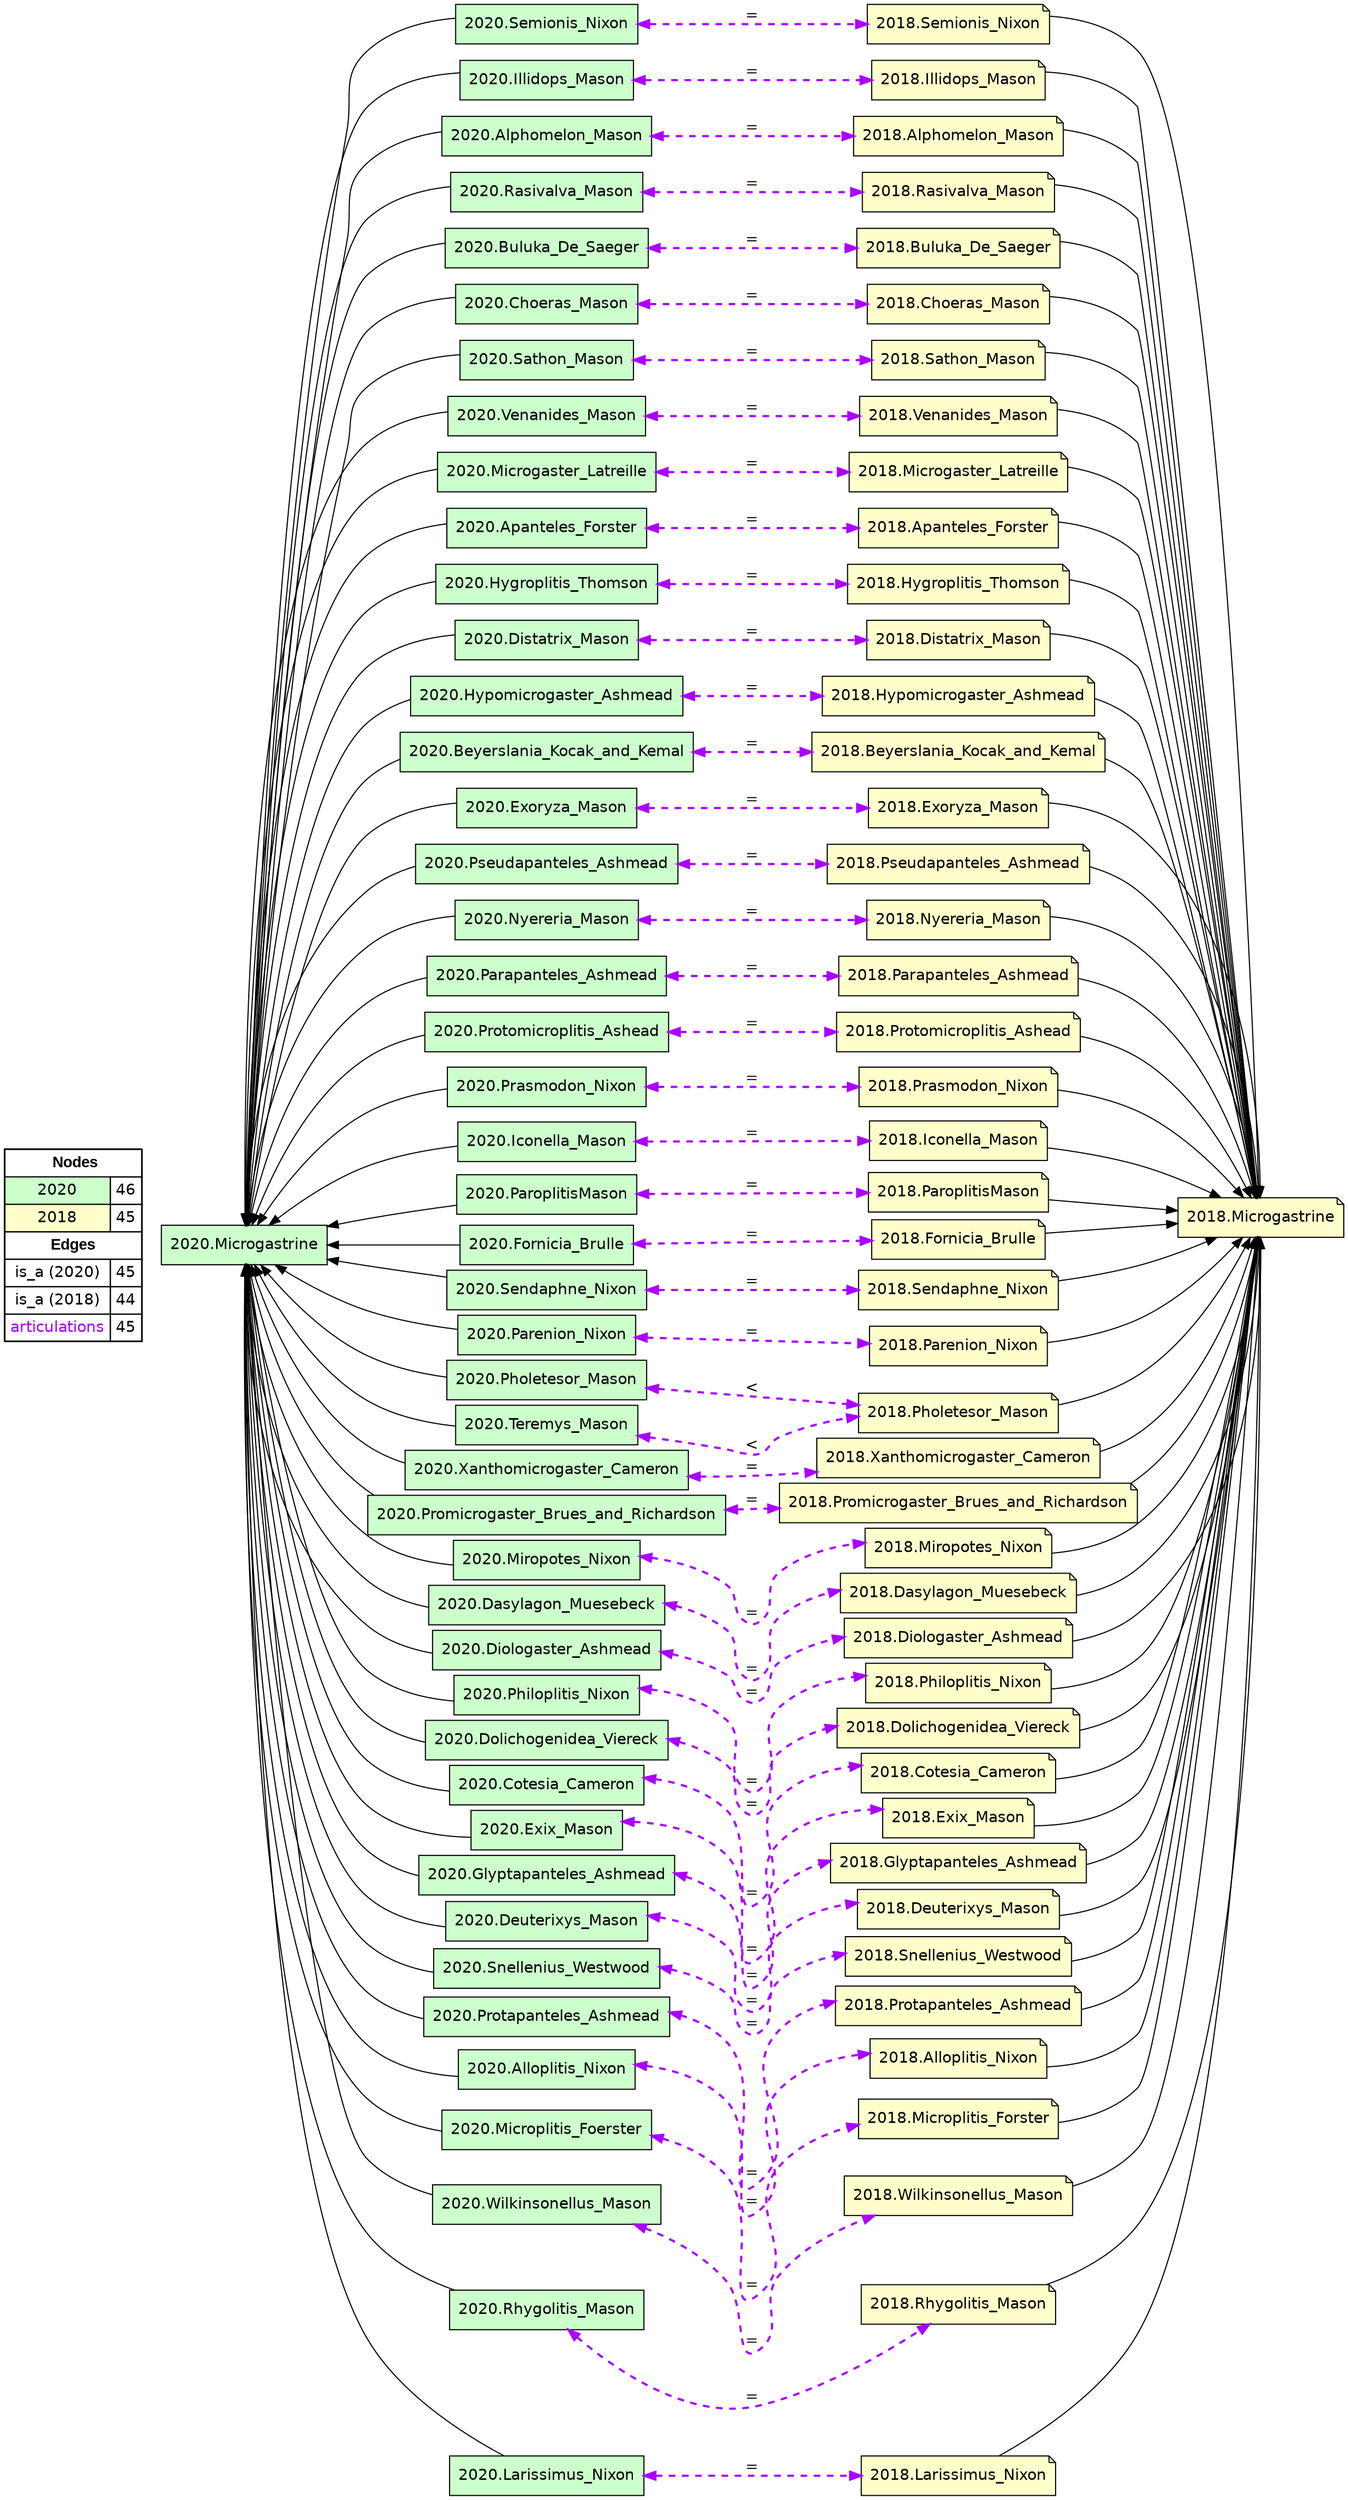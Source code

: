 digraph{
rankdir=LR
node[shape=circle style=filled fillcolor="#FFFFFF"] 
node[shape=box style=filled fillcolor="#CCFFCC" fontname="helvetica"] 
"2020.Semionis_Nixon"
"2020.Illidops_Mason"
"2020.Alphomelon_Mason"
"2020.Rasivalva_Mason"
"2020.Buluka_De_Saeger"
"2020.Choeras_Mason"
"2020.Sathon_Mason"
"2020.Venanides_Mason"
"2020.Microgaster_Latreille"
"2020.Apanteles_Forster"
"2020.Hygroplitis_Thomson"
"2020.Distatrix_Mason"
"2020.Hypomicrogaster_Ashmead"
"2020.Beyerslania_Kocak_and_Kemal"
"2020.Pholetesor_Mason"
"2020.Exoryza_Mason"
"2020.Microgastrine"
"2020.Pseudapanteles_Ashmead"
"2020.Nyereria_Mason"
"2020.Parapanteles_Ashmead"
"2020.Protomicroplitis_Ashead"
"2020.Prasmodon_Nixon"
"2020.Iconella_Mason"
"2020.ParoplitisMason"
"2020.Fornicia_Brulle"
"2020.Sendaphne_Nixon"
"2020.Parenion_Nixon"
"2020.Xanthomicrogaster_Cameron"
"2020.Promicrogaster_Brues_and_Richardson"
"2020.Miropotes_Nixon"
"2020.Dasylagon_Muesebeck"
"2020.Diologaster_Ashmead"
"2020.Philoplitis_Nixon"
"2020.Dolichogenidea_Viereck"
"2020.Cotesia_Cameron"
"2020.Exix_Mason"
"2020.Glyptapanteles_Ashmead"
"2020.Deuterixys_Mason"
"2020.Teremys_Mason"
"2020.Snellenius_Westwood"
"2020.Protapanteles_Ashmead"
"2020.Alloplitis_Nixon"
"2020.Microplitis_Foerster"
"2020.Wilkinsonellus_Mason"
"2020.Rhygolitis_Mason"
"2020.Larissimus_Nixon"
node[shape=circle style=filled fillcolor="#FFFFFF"] 
node[shape=note style=filled fillcolor="#FFFFCC" fontname="helvetica"] 
"2018.Semionis_Nixon"
"2018.Philoplitis_Nixon"
"2018.Prasmodon_Nixon"
"2018.Exoryza_Mason"
"2018.Deuterixys_Mason"
"2018.Beyerslania_Kocak_and_Kemal"
"2018.Microgaster_Latreille"
"2018.Exix_Mason"
"2018.Buluka_De_Saeger"
"2018.Choeras_Mason"
"2018.Diologaster_Ashmead"
"2018.Cotesia_Cameron"
"2018.Microgastrine"
"2018.Snellenius_Westwood"
"2018.Xanthomicrogaster_Cameron"
"2018.Larissimus_Nixon"
"2018.Parenion_Nixon"
"2018.Apanteles_Forster"
"2018.Promicrogaster_Brues_and_Richardson"
"2018.Sathon_Mason"
"2018.Venanides_Mason"
"2018.ParoplitisMason"
"2018.Hygroplitis_Thomson"
"2018.Protapanteles_Ashmead"
"2018.Microplitis_Forster"
"2018.Rasivalva_Mason"
"2018.Iconella_Mason"
"2018.Wilkinsonellus_Mason"
"2018.Hypomicrogaster_Ashmead"
"2018.Pseudapanteles_Ashmead"
"2018.Parapanteles_Ashmead"
"2018.Dasylagon_Muesebeck"
"2018.Illidops_Mason"
"2018.Miropotes_Nixon"
"2018.Alloplitis_Nixon"
"2018.Rhygolitis_Mason"
"2018.Nyereria_Mason"
"2018.Alphomelon_Mason"
"2018.Protomicroplitis_Ashead"
"2018.Dolichogenidea_Viereck"
"2018.Pholetesor_Mason"
"2018.Glyptapanteles_Ashmead"
"2018.Distatrix_Mason"
"2018.Sendaphne_Nixon"
"2018.Fornicia_Brulle"
edge[style=solid color="#000000" constraint=true penwidth=1 dir=forward]
edge[style=solid color="#000000" constraint=true penwidth=1 dir=forward]
"2020.Microgastrine" -> "2020.Microplitis_Foerster" [dir=back]
"2020.Microgastrine" -> "2020.Dolichogenidea_Viereck" [dir=back]
"2020.Microgastrine" -> "2020.Distatrix_Mason" [dir=back]
"2020.Microgastrine" -> "2020.Hygroplitis_Thomson" [dir=back]
"2020.Microgastrine" -> "2020.Buluka_De_Saeger" [dir=back]
"2020.Microgastrine" -> "2020.Hypomicrogaster_Ashmead" [dir=back]
"2020.Microgastrine" -> "2020.Deuterixys_Mason" [dir=back]
"2020.Microgastrine" -> "2020.Miropotes_Nixon" [dir=back]
"2020.Microgastrine" -> "2020.Cotesia_Cameron" [dir=back]
"2020.Microgastrine" -> "2020.Exoryza_Mason" [dir=back]
"2020.Microgastrine" -> "2020.Xanthomicrogaster_Cameron" [dir=back]
"2020.Microgastrine" -> "2020.ParoplitisMason" [dir=back]
"2020.Microgastrine" -> "2020.Sendaphne_Nixon" [dir=back]
"2020.Microgastrine" -> "2020.Prasmodon_Nixon" [dir=back]
"2020.Microgastrine" -> "2020.Larissimus_Nixon" [dir=back]
"2020.Microgastrine" -> "2020.Illidops_Mason" [dir=back]
"2020.Microgastrine" -> "2020.Sathon_Mason" [dir=back]
"2020.Microgastrine" -> "2020.Alphomelon_Mason" [dir=back]
"2020.Microgastrine" -> "2020.Rhygolitis_Mason" [dir=back]
"2020.Microgastrine" -> "2020.Pholetesor_Mason" [dir=back]
"2020.Microgastrine" -> "2020.Choeras_Mason" [dir=back]
"2020.Microgastrine" -> "2020.Microgaster_Latreille" [dir=back]
"2020.Microgastrine" -> "2020.Nyereria_Mason" [dir=back]
"2020.Microgastrine" -> "2020.Protomicroplitis_Ashead" [dir=back]
"2020.Microgastrine" -> "2020.Diologaster_Ashmead" [dir=back]
"2020.Microgastrine" -> "2020.Rasivalva_Mason" [dir=back]
"2020.Microgastrine" -> "2020.Parapanteles_Ashmead" [dir=back]
"2020.Microgastrine" -> "2020.Semionis_Nixon" [dir=back]
"2020.Microgastrine" -> "2020.Alloplitis_Nixon" [dir=back]
"2020.Microgastrine" -> "2020.Teremys_Mason" [dir=back]
"2020.Microgastrine" -> "2020.Beyerslania_Kocak_and_Kemal" [dir=back]
"2020.Microgastrine" -> "2020.Apanteles_Forster" [dir=back]
"2020.Microgastrine" -> "2020.Venanides_Mason" [dir=back]
"2020.Microgastrine" -> "2020.Promicrogaster_Brues_and_Richardson" [dir=back]
"2020.Microgastrine" -> "2020.Wilkinsonellus_Mason" [dir=back]
"2020.Microgastrine" -> "2020.Snellenius_Westwood" [dir=back]
"2020.Microgastrine" -> "2020.Pseudapanteles_Ashmead" [dir=back]
"2020.Microgastrine" -> "2020.Glyptapanteles_Ashmead" [dir=back]
"2020.Microgastrine" -> "2020.Exix_Mason" [dir=back]
"2020.Microgastrine" -> "2020.Fornicia_Brulle" [dir=back]
"2020.Microgastrine" -> "2020.Parenion_Nixon" [dir=back]
"2020.Microgastrine" -> "2020.Philoplitis_Nixon" [dir=back]
"2020.Microgastrine" -> "2020.Iconella_Mason" [dir=back]
"2020.Microgastrine" -> "2020.Protapanteles_Ashmead" [dir=back]
"2020.Microgastrine" -> "2020.Dasylagon_Muesebeck" [dir=back]
edge[style=solid color="#000000" constraint=true penwidth=1 dir=forward]
edge[style=solid color="#000000" constraint=true penwidth=1 dir=forward]
"2018.Distatrix_Mason" -> "2018.Microgastrine"
"2018.Prasmodon_Nixon" -> "2018.Microgastrine"
"2018.Deuterixys_Mason" -> "2018.Microgastrine"
"2018.Snellenius_Westwood" -> "2018.Microgastrine"
"2018.Apanteles_Forster" -> "2018.Microgastrine"
"2018.Exix_Mason" -> "2018.Microgastrine"
"2018.Rasivalva_Mason" -> "2018.Microgastrine"
"2018.Larissimus_Nixon" -> "2018.Microgastrine"
"2018.Alphomelon_Mason" -> "2018.Microgastrine"
"2018.Illidops_Mason" -> "2018.Microgastrine"
"2018.Iconella_Mason" -> "2018.Microgastrine"
"2018.Parapanteles_Ashmead" -> "2018.Microgastrine"
"2018.Venanides_Mason" -> "2018.Microgastrine"
"2018.Microplitis_Forster" -> "2018.Microgastrine"
"2018.Nyereria_Mason" -> "2018.Microgastrine"
"2018.Choeras_Mason" -> "2018.Microgastrine"
"2018.Pseudapanteles_Ashmead" -> "2018.Microgastrine"
"2018.Glyptapanteles_Ashmead" -> "2018.Microgastrine"
"2018.Sathon_Mason" -> "2018.Microgastrine"
"2018.Diologaster_Ashmead" -> "2018.Microgastrine"
"2018.Wilkinsonellus_Mason" -> "2018.Microgastrine"
"2018.Philoplitis_Nixon" -> "2018.Microgastrine"
"2018.Promicrogaster_Brues_and_Richardson" -> "2018.Microgastrine"
"2018.Fornicia_Brulle" -> "2018.Microgastrine"
"2018.Alloplitis_Nixon" -> "2018.Microgastrine"
"2018.Semionis_Nixon" -> "2018.Microgastrine"
"2018.Protapanteles_Ashmead" -> "2018.Microgastrine"
"2018.Parenion_Nixon" -> "2018.Microgastrine"
"2018.Dasylagon_Muesebeck" -> "2018.Microgastrine"
"2018.Buluka_De_Saeger" -> "2018.Microgastrine"
"2018.Xanthomicrogaster_Cameron" -> "2018.Microgastrine"
"2018.Microgaster_Latreille" -> "2018.Microgastrine"
"2018.Exoryza_Mason" -> "2018.Microgastrine"
"2018.Cotesia_Cameron" -> "2018.Microgastrine"
"2018.Sendaphne_Nixon" -> "2018.Microgastrine"
"2018.Rhygolitis_Mason" -> "2018.Microgastrine"
"2018.Pholetesor_Mason" -> "2018.Microgastrine"
"2018.ParoplitisMason" -> "2018.Microgastrine"
"2018.Beyerslania_Kocak_and_Kemal" -> "2018.Microgastrine"
"2018.Hygroplitis_Thomson" -> "2018.Microgastrine"
"2018.Hypomicrogaster_Ashmead" -> "2018.Microgastrine"
"2018.Protomicroplitis_Ashead" -> "2018.Microgastrine"
"2018.Dolichogenidea_Viereck" -> "2018.Microgastrine"
"2018.Miropotes_Nixon" -> "2018.Microgastrine"
edge[style=solid color="#000000" constraint=true penwidth=1 dir=forward]
edge[style=dashed color="#AA00FF" constraint=true penwidth=2 dir=both]
"2020.Alphomelon_Mason" -> "2018.Alphomelon_Mason" [label="="]
"2020.Philoplitis_Nixon" -> "2018.Philoplitis_Nixon" [label="="]
"2020.Semionis_Nixon" -> "2018.Semionis_Nixon" [label="="]
"2020.Larissimus_Nixon" -> "2018.Larissimus_Nixon" [label="="]
"2020.Microgaster_Latreille" -> "2018.Microgaster_Latreille" [label="="]
"2020.Sathon_Mason" -> "2018.Sathon_Mason" [label="="]
"2020.Parapanteles_Ashmead" -> "2018.Parapanteles_Ashmead" [label="="]
"2020.Protomicroplitis_Ashead" -> "2018.Protomicroplitis_Ashead" [label="="]
"2020.Apanteles_Forster" -> "2018.Apanteles_Forster" [label="="]
"2020.ParoplitisMason" -> "2018.ParoplitisMason" [label="="]
"2020.Dasylagon_Muesebeck" -> "2018.Dasylagon_Muesebeck" [label="="]
"2020.Microplitis_Foerster" -> "2018.Microplitis_Forster" [label="="]
"2020.Teremys_Mason" -> "2018.Pholetesor_Mason" [label="<"]
"2020.Iconella_Mason" -> "2018.Iconella_Mason" [label="="]
"2020.Rasivalva_Mason" -> "2018.Rasivalva_Mason" [label="="]
"2020.Illidops_Mason" -> "2018.Illidops_Mason" [label="="]
"2020.Nyereria_Mason" -> "2018.Nyereria_Mason" [label="="]
"2020.Protapanteles_Ashmead" -> "2018.Protapanteles_Ashmead" [label="="]
"2020.Choeras_Mason" -> "2018.Choeras_Mason" [label="="]
"2020.Exix_Mason" -> "2018.Exix_Mason" [label="="]
"2020.Fornicia_Brulle" -> "2018.Fornicia_Brulle" [label="="]
"2020.Hygroplitis_Thomson" -> "2018.Hygroplitis_Thomson" [label="="]
"2020.Glyptapanteles_Ashmead" -> "2018.Glyptapanteles_Ashmead" [label="="]
"2020.Hypomicrogaster_Ashmead" -> "2018.Hypomicrogaster_Ashmead" [label="="]
"2020.Distatrix_Mason" -> "2018.Distatrix_Mason" [label="="]
"2020.Miropotes_Nixon" -> "2018.Miropotes_Nixon" [label="="]
"2020.Cotesia_Cameron" -> "2018.Cotesia_Cameron" [label="="]
"2020.Venanides_Mason" -> "2018.Venanides_Mason" [label="="]
"2020.Buluka_De_Saeger" -> "2018.Buluka_De_Saeger" [label="="]
"2020.Rhygolitis_Mason" -> "2018.Rhygolitis_Mason" [label="="]
"2020.Dolichogenidea_Viereck" -> "2018.Dolichogenidea_Viereck" [label="="]
"2020.Beyerslania_Kocak_and_Kemal" -> "2018.Beyerslania_Kocak_and_Kemal" [label="="]
"2020.Pseudapanteles_Ashmead" -> "2018.Pseudapanteles_Ashmead" [label="="]
"2020.Xanthomicrogaster_Cameron" -> "2018.Xanthomicrogaster_Cameron" [label="="]
"2020.Deuterixys_Mason" -> "2018.Deuterixys_Mason" [label="="]
"2020.Snellenius_Westwood" -> "2018.Snellenius_Westwood" [label="="]
"2020.Parenion_Nixon" -> "2018.Parenion_Nixon" [label="="]
"2020.Sendaphne_Nixon" -> "2018.Sendaphne_Nixon" [label="="]
"2020.Diologaster_Ashmead" -> "2018.Diologaster_Ashmead" [label="="]
"2020.Wilkinsonellus_Mason" -> "2018.Wilkinsonellus_Mason" [label="="]
"2020.Pholetesor_Mason" -> "2018.Pholetesor_Mason" [label="<"]
"2020.Alloplitis_Nixon" -> "2018.Alloplitis_Nixon" [label="="]
"2020.Promicrogaster_Brues_and_Richardson" -> "2018.Promicrogaster_Brues_and_Richardson" [label="="]
"2020.Prasmodon_Nixon" -> "2018.Prasmodon_Nixon" [label="="]
"2020.Exoryza_Mason" -> "2018.Exoryza_Mason" [label="="]
node[shape=box] 
{rank=source Legend [fillcolor= white margin=0 label=< 
 <TABLE BORDER="0" CELLBORDER="1" CELLSPACING="0" CELLPADDING="4"> 
<TR> <TD COLSPAN="2"><font face="Arial Black"> Nodes</font></TD> </TR> 
<TR> 
 <TD bgcolor="#CCFFCC" fontname="helvetica">2020</TD> 
 <TD>46</TD> 
 </TR> 
<TR> 
 <TD bgcolor="#FFFFCC" fontname="helvetica">2018</TD> 
 <TD>45</TD> 
 </TR> 
<TR> <TD COLSPAN="2"><font face = "Arial Black"> Edges </font></TD> </TR> 
<TR> 
 <TD><font color ="#000000">is_a (2020)</font></TD><TD>45</TD>
</TR>
<TR> 
 <TD><font color ="#000000">is_a (2018)</font></TD><TD>44</TD>
</TR>
<TR> 
 <TD><font color ="#AA00FF">articulations</font></TD><TD>45</TD>
</TR>
</TABLE> 
 >] } 
}